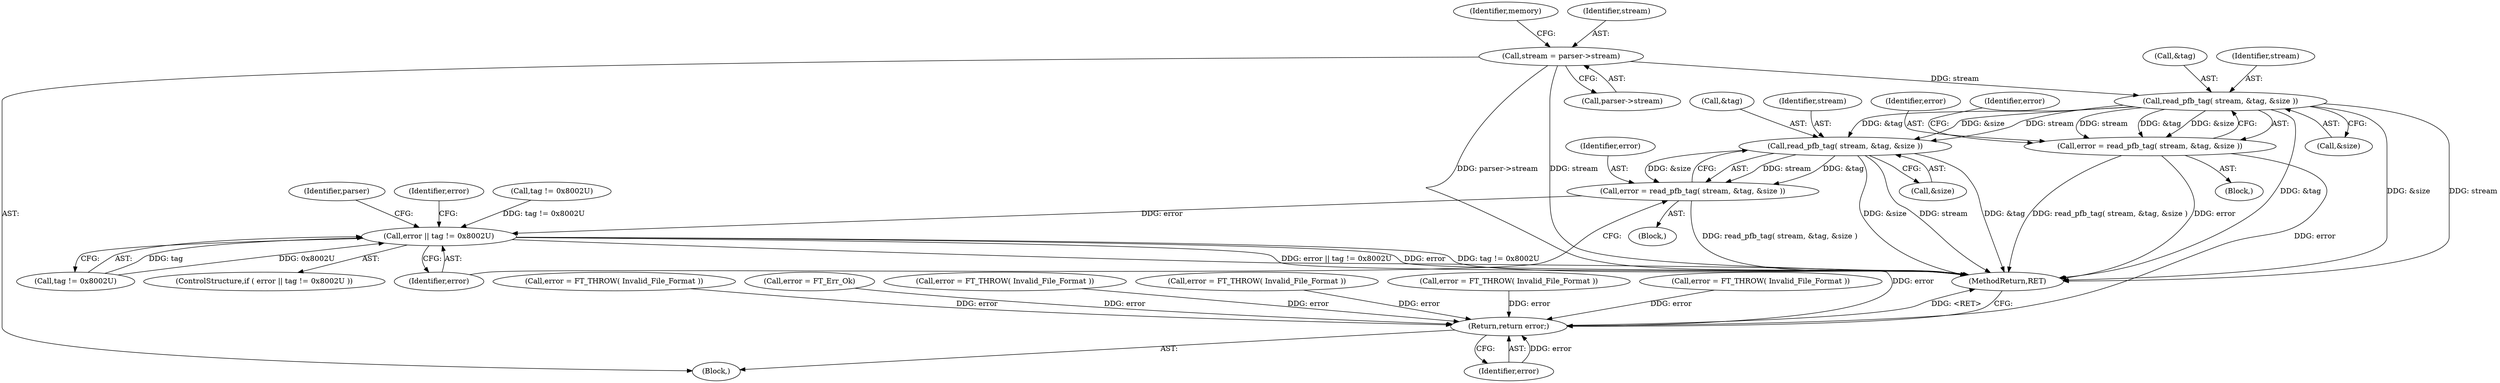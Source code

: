 digraph "0_savannah_e3058617f384cb6709f3878f753fa17aca9e3a30@API" {
"1000180" [label="(Call,read_pfb_tag( stream, &tag, &size ))"];
"1000143" [label="(Call,stream = parser->stream)"];
"1000178" [label="(Call,error = read_pfb_tag( stream, &tag, &size ))"];
"1000725" [label="(Return,return error;)"];
"1000238" [label="(Call,read_pfb_tag( stream, &tag, &size ))"];
"1000236" [label="(Call,error = read_pfb_tag( stream, &tag, &size ))"];
"1000245" [label="(Call,error || tag != 0x8002U)"];
"1000246" [label="(Identifier,error)"];
"1000244" [label="(ControlStructure,if ( error || tag != 0x8002U ))"];
"1000259" [label="(Identifier,parser)"];
"1000180" [label="(Call,read_pfb_tag( stream, &tag, &size ))"];
"1000141" [label="(Block,)"];
"1000237" [label="(Identifier,error)"];
"1000235" [label="(Block,)"];
"1000504" [label="(Call,error = FT_THROW( Invalid_File_Format ))"];
"1000242" [label="(Call,&size)"];
"1000251" [label="(Call,error = FT_Err_Ok)"];
"1000726" [label="(Identifier,error)"];
"1000177" [label="(Block,)"];
"1000150" [label="(Identifier,memory)"];
"1000239" [label="(Identifier,stream)"];
"1000657" [label="(Call,error = FT_THROW( Invalid_File_Format ))"];
"1000240" [label="(Call,&tag)"];
"1000252" [label="(Identifier,error)"];
"1000145" [label="(Call,parser->stream)"];
"1000184" [label="(Call,&size)"];
"1000187" [label="(Identifier,error)"];
"1000238" [label="(Call,read_pfb_tag( stream, &tag, &size ))"];
"1000178" [label="(Call,error = read_pfb_tag( stream, &tag, &size ))"];
"1000437" [label="(Call,error = FT_THROW( Invalid_File_Format ))"];
"1000212" [label="(Call,error = FT_THROW( Invalid_File_Format ))"];
"1000725" [label="(Return,return error;)"];
"1000236" [label="(Call,error = read_pfb_tag( stream, &tag, &size ))"];
"1000247" [label="(Call,tag != 0x8002U)"];
"1000727" [label="(MethodReturn,RET)"];
"1000143" [label="(Call,stream = parser->stream)"];
"1000245" [label="(Call,error || tag != 0x8002U)"];
"1000343" [label="(Call,error = FT_THROW( Invalid_File_Format ))"];
"1000181" [label="(Identifier,stream)"];
"1000182" [label="(Call,&tag)"];
"1000179" [label="(Identifier,error)"];
"1000190" [label="(Call,tag != 0x8002U)"];
"1000144" [label="(Identifier,stream)"];
"1000180" -> "1000178"  [label="AST: "];
"1000180" -> "1000184"  [label="CFG: "];
"1000181" -> "1000180"  [label="AST: "];
"1000182" -> "1000180"  [label="AST: "];
"1000184" -> "1000180"  [label="AST: "];
"1000178" -> "1000180"  [label="CFG: "];
"1000180" -> "1000727"  [label="DDG: &tag"];
"1000180" -> "1000727"  [label="DDG: &size"];
"1000180" -> "1000727"  [label="DDG: stream"];
"1000180" -> "1000178"  [label="DDG: stream"];
"1000180" -> "1000178"  [label="DDG: &tag"];
"1000180" -> "1000178"  [label="DDG: &size"];
"1000143" -> "1000180"  [label="DDG: stream"];
"1000180" -> "1000238"  [label="DDG: stream"];
"1000180" -> "1000238"  [label="DDG: &tag"];
"1000180" -> "1000238"  [label="DDG: &size"];
"1000143" -> "1000141"  [label="AST: "];
"1000143" -> "1000145"  [label="CFG: "];
"1000144" -> "1000143"  [label="AST: "];
"1000145" -> "1000143"  [label="AST: "];
"1000150" -> "1000143"  [label="CFG: "];
"1000143" -> "1000727"  [label="DDG: stream"];
"1000143" -> "1000727"  [label="DDG: parser->stream"];
"1000178" -> "1000177"  [label="AST: "];
"1000179" -> "1000178"  [label="AST: "];
"1000187" -> "1000178"  [label="CFG: "];
"1000178" -> "1000727"  [label="DDG: error"];
"1000178" -> "1000727"  [label="DDG: read_pfb_tag( stream, &tag, &size )"];
"1000178" -> "1000725"  [label="DDG: error"];
"1000725" -> "1000141"  [label="AST: "];
"1000725" -> "1000726"  [label="CFG: "];
"1000726" -> "1000725"  [label="AST: "];
"1000727" -> "1000725"  [label="CFG: "];
"1000725" -> "1000727"  [label="DDG: <RET>"];
"1000726" -> "1000725"  [label="DDG: error"];
"1000343" -> "1000725"  [label="DDG: error"];
"1000437" -> "1000725"  [label="DDG: error"];
"1000251" -> "1000725"  [label="DDG: error"];
"1000657" -> "1000725"  [label="DDG: error"];
"1000504" -> "1000725"  [label="DDG: error"];
"1000212" -> "1000725"  [label="DDG: error"];
"1000245" -> "1000725"  [label="DDG: error"];
"1000238" -> "1000236"  [label="AST: "];
"1000238" -> "1000242"  [label="CFG: "];
"1000239" -> "1000238"  [label="AST: "];
"1000240" -> "1000238"  [label="AST: "];
"1000242" -> "1000238"  [label="AST: "];
"1000236" -> "1000238"  [label="CFG: "];
"1000238" -> "1000727"  [label="DDG: stream"];
"1000238" -> "1000727"  [label="DDG: &tag"];
"1000238" -> "1000727"  [label="DDG: &size"];
"1000238" -> "1000236"  [label="DDG: stream"];
"1000238" -> "1000236"  [label="DDG: &tag"];
"1000238" -> "1000236"  [label="DDG: &size"];
"1000236" -> "1000235"  [label="AST: "];
"1000237" -> "1000236"  [label="AST: "];
"1000246" -> "1000236"  [label="CFG: "];
"1000236" -> "1000727"  [label="DDG: read_pfb_tag( stream, &tag, &size )"];
"1000236" -> "1000245"  [label="DDG: error"];
"1000245" -> "1000244"  [label="AST: "];
"1000245" -> "1000246"  [label="CFG: "];
"1000245" -> "1000247"  [label="CFG: "];
"1000246" -> "1000245"  [label="AST: "];
"1000247" -> "1000245"  [label="AST: "];
"1000252" -> "1000245"  [label="CFG: "];
"1000259" -> "1000245"  [label="CFG: "];
"1000245" -> "1000727"  [label="DDG: error || tag != 0x8002U"];
"1000245" -> "1000727"  [label="DDG: error"];
"1000245" -> "1000727"  [label="DDG: tag != 0x8002U"];
"1000247" -> "1000245"  [label="DDG: tag"];
"1000247" -> "1000245"  [label="DDG: 0x8002U"];
"1000190" -> "1000245"  [label="DDG: tag != 0x8002U"];
}
